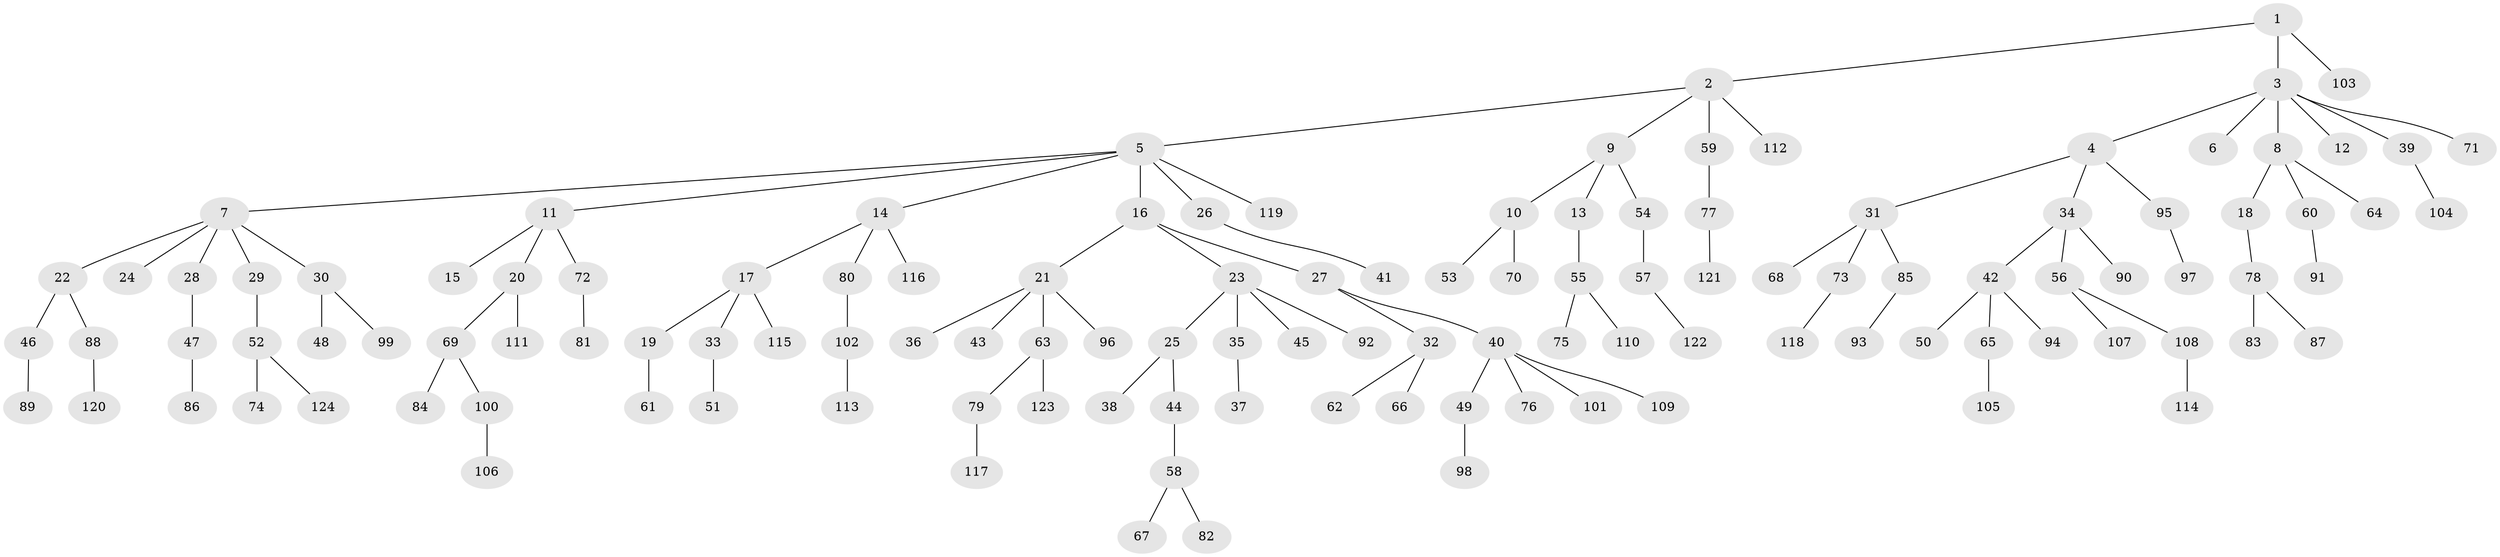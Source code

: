 // Generated by graph-tools (version 1.1) at 2025/15/03/09/25 04:15:29]
// undirected, 124 vertices, 123 edges
graph export_dot {
graph [start="1"]
  node [color=gray90,style=filled];
  1;
  2;
  3;
  4;
  5;
  6;
  7;
  8;
  9;
  10;
  11;
  12;
  13;
  14;
  15;
  16;
  17;
  18;
  19;
  20;
  21;
  22;
  23;
  24;
  25;
  26;
  27;
  28;
  29;
  30;
  31;
  32;
  33;
  34;
  35;
  36;
  37;
  38;
  39;
  40;
  41;
  42;
  43;
  44;
  45;
  46;
  47;
  48;
  49;
  50;
  51;
  52;
  53;
  54;
  55;
  56;
  57;
  58;
  59;
  60;
  61;
  62;
  63;
  64;
  65;
  66;
  67;
  68;
  69;
  70;
  71;
  72;
  73;
  74;
  75;
  76;
  77;
  78;
  79;
  80;
  81;
  82;
  83;
  84;
  85;
  86;
  87;
  88;
  89;
  90;
  91;
  92;
  93;
  94;
  95;
  96;
  97;
  98;
  99;
  100;
  101;
  102;
  103;
  104;
  105;
  106;
  107;
  108;
  109;
  110;
  111;
  112;
  113;
  114;
  115;
  116;
  117;
  118;
  119;
  120;
  121;
  122;
  123;
  124;
  1 -- 2;
  1 -- 3;
  1 -- 103;
  2 -- 5;
  2 -- 9;
  2 -- 59;
  2 -- 112;
  3 -- 4;
  3 -- 6;
  3 -- 8;
  3 -- 12;
  3 -- 39;
  3 -- 71;
  4 -- 31;
  4 -- 34;
  4 -- 95;
  5 -- 7;
  5 -- 11;
  5 -- 14;
  5 -- 16;
  5 -- 26;
  5 -- 119;
  7 -- 22;
  7 -- 24;
  7 -- 28;
  7 -- 29;
  7 -- 30;
  8 -- 18;
  8 -- 60;
  8 -- 64;
  9 -- 10;
  9 -- 13;
  9 -- 54;
  10 -- 53;
  10 -- 70;
  11 -- 15;
  11 -- 20;
  11 -- 72;
  13 -- 55;
  14 -- 17;
  14 -- 80;
  14 -- 116;
  16 -- 21;
  16 -- 23;
  16 -- 27;
  17 -- 19;
  17 -- 33;
  17 -- 115;
  18 -- 78;
  19 -- 61;
  20 -- 69;
  20 -- 111;
  21 -- 36;
  21 -- 43;
  21 -- 63;
  21 -- 96;
  22 -- 46;
  22 -- 88;
  23 -- 25;
  23 -- 35;
  23 -- 45;
  23 -- 92;
  25 -- 38;
  25 -- 44;
  26 -- 41;
  27 -- 32;
  27 -- 40;
  28 -- 47;
  29 -- 52;
  30 -- 48;
  30 -- 99;
  31 -- 68;
  31 -- 73;
  31 -- 85;
  32 -- 62;
  32 -- 66;
  33 -- 51;
  34 -- 42;
  34 -- 56;
  34 -- 90;
  35 -- 37;
  39 -- 104;
  40 -- 49;
  40 -- 76;
  40 -- 101;
  40 -- 109;
  42 -- 50;
  42 -- 65;
  42 -- 94;
  44 -- 58;
  46 -- 89;
  47 -- 86;
  49 -- 98;
  52 -- 74;
  52 -- 124;
  54 -- 57;
  55 -- 75;
  55 -- 110;
  56 -- 107;
  56 -- 108;
  57 -- 122;
  58 -- 67;
  58 -- 82;
  59 -- 77;
  60 -- 91;
  63 -- 79;
  63 -- 123;
  65 -- 105;
  69 -- 84;
  69 -- 100;
  72 -- 81;
  73 -- 118;
  77 -- 121;
  78 -- 83;
  78 -- 87;
  79 -- 117;
  80 -- 102;
  85 -- 93;
  88 -- 120;
  95 -- 97;
  100 -- 106;
  102 -- 113;
  108 -- 114;
}
